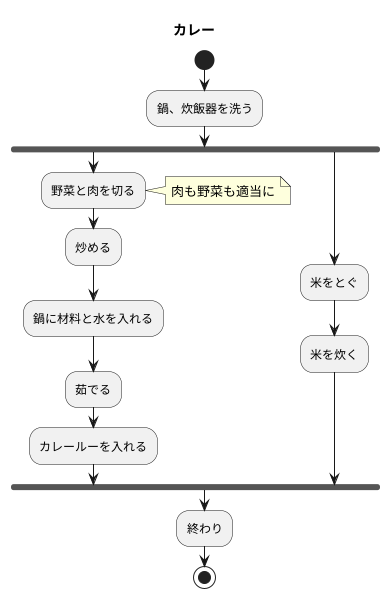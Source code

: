 @startuml --
title カレー
start
:鍋、炊飯器を洗う;
fork
:野菜と肉を切る;
note right
肉も野菜も適当に
end note
:炒める;
:鍋に材料と水を入れる;
:茹でる;
:カレールーを入れる;
fork again
:米をとぐ;
:米を炊く;
end fork
:終わり;
stop
@enduml